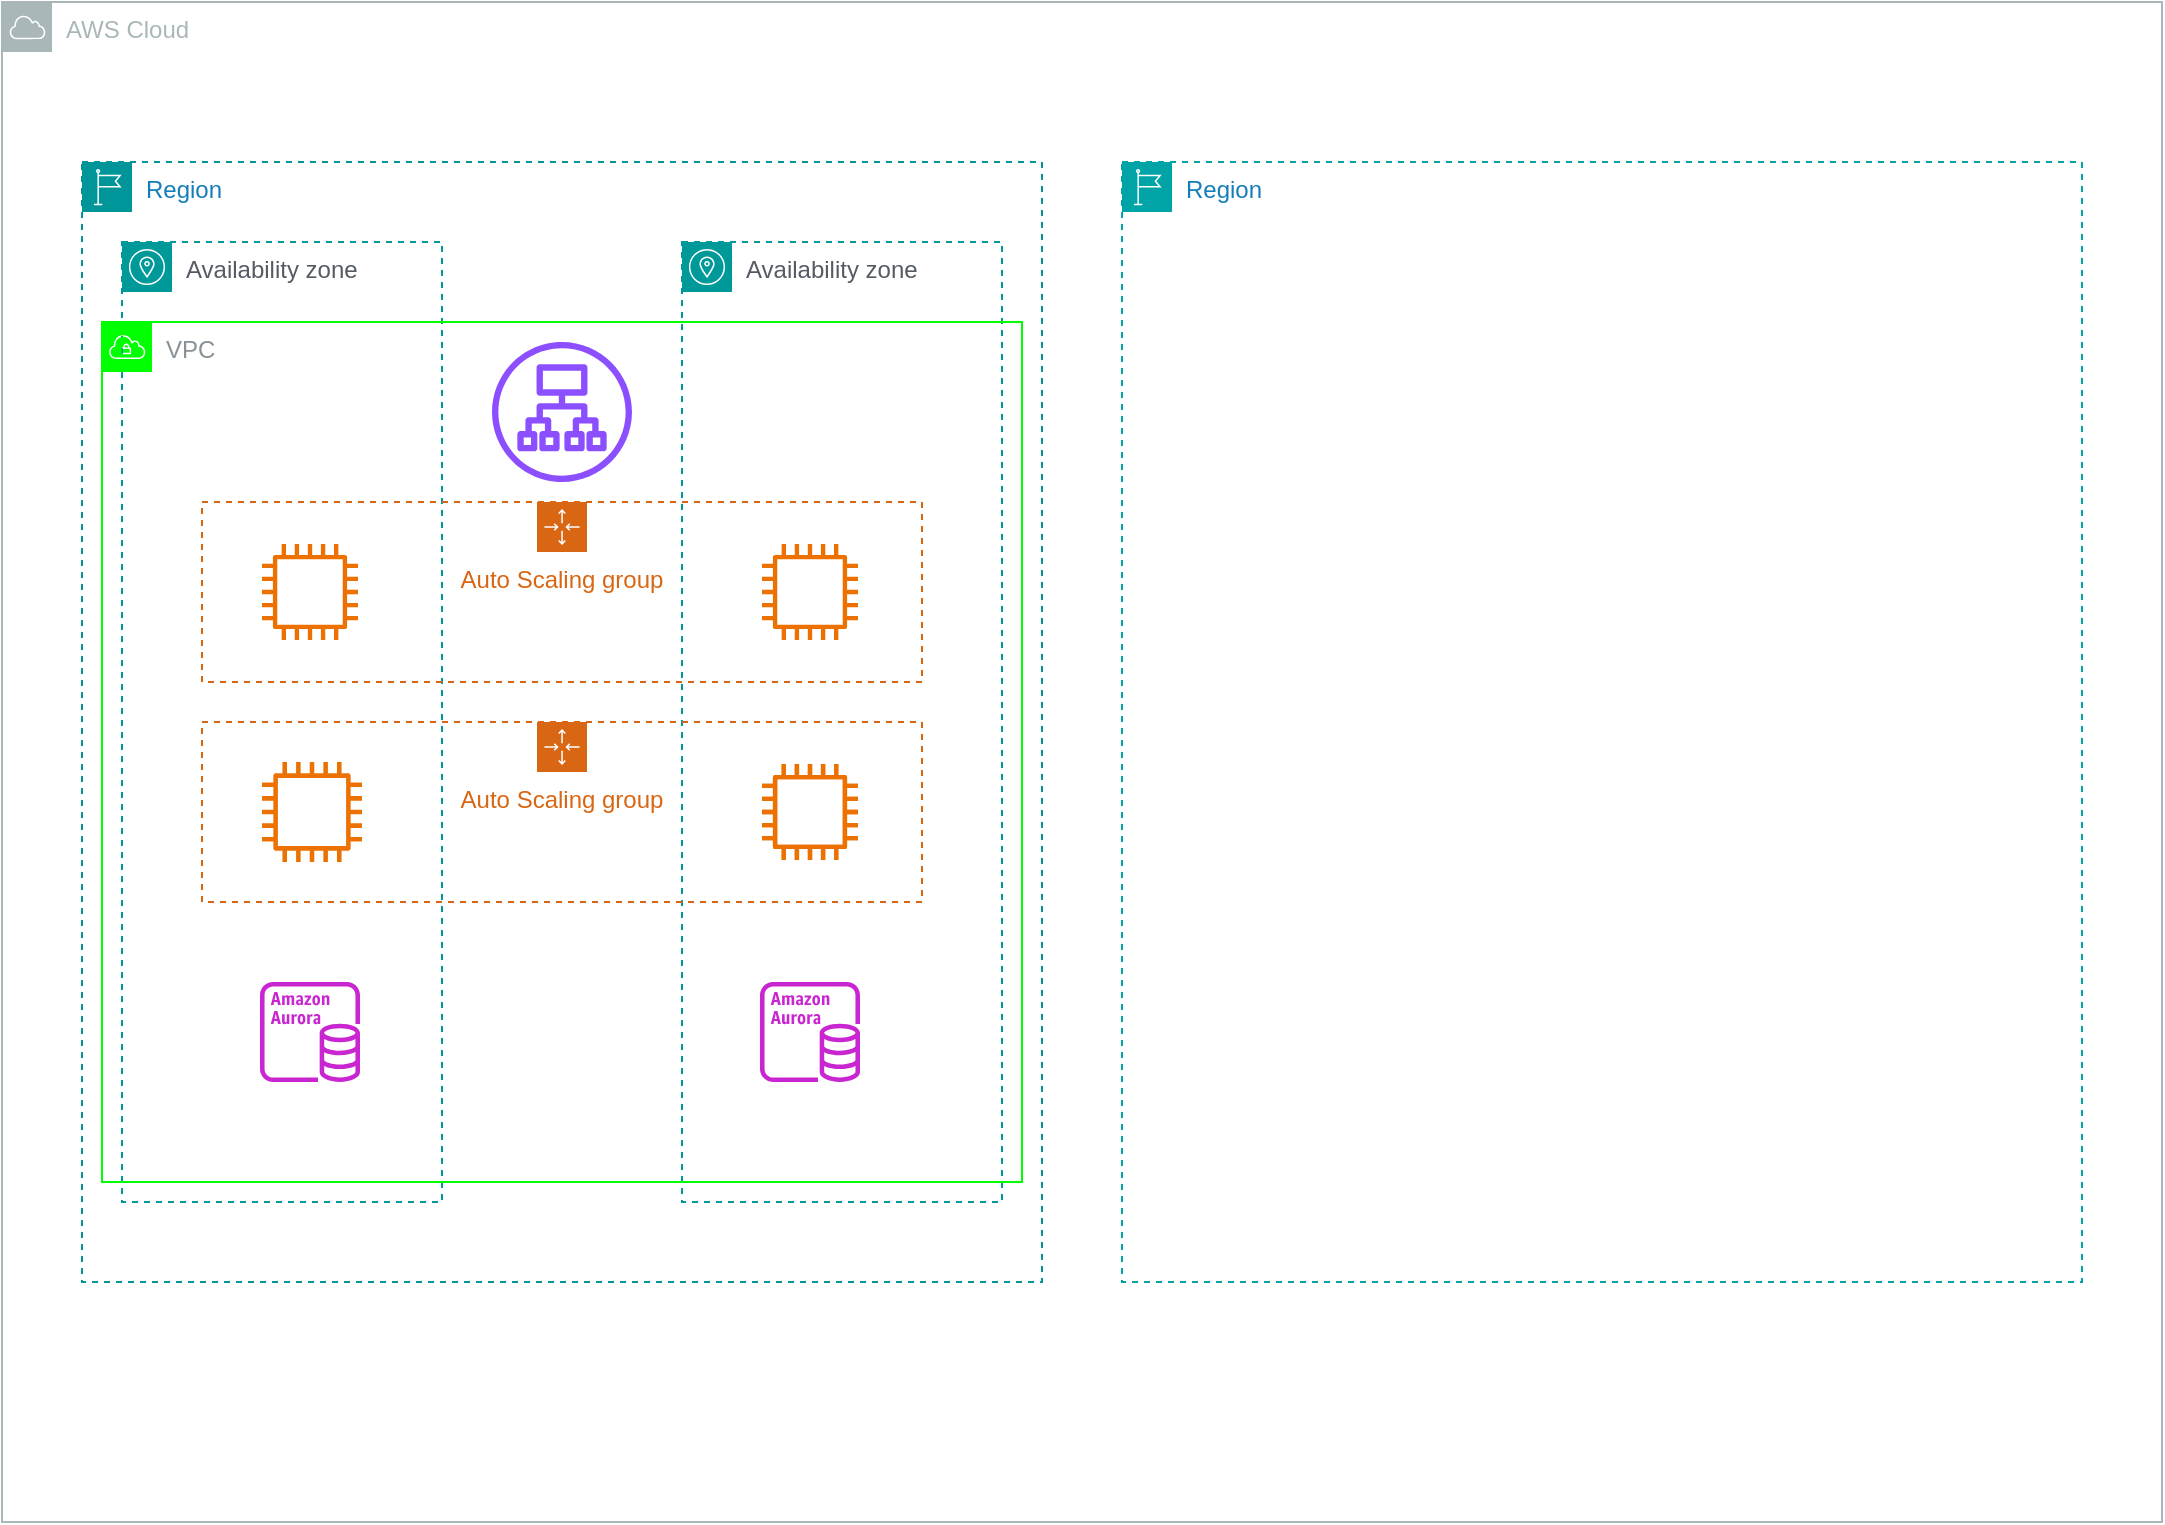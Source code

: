 <mxfile version="26.0.9">
  <diagram id="Ht1M8jgEwFfnCIfOTk4-" name="Page-1">
    <mxGraphModel dx="1179" dy="677" grid="1" gridSize="10" guides="1" tooltips="1" connect="1" arrows="1" fold="1" page="1" pageScale="1" pageWidth="1169" pageHeight="827" math="0" shadow="0">
      <root>
        <mxCell id="0" />
        <mxCell id="1" parent="0" />
        <mxCell id="k2_EYJfmbDAaRRa0eIYZ-1" value="AWS Cloud" style="sketch=0;outlineConnect=0;gradientColor=none;html=1;whiteSpace=wrap;fontSize=12;fontStyle=0;shape=mxgraph.aws4.group;grIcon=mxgraph.aws4.group_aws_cloud;strokeColor=#AAB7B8;fillColor=none;verticalAlign=top;align=left;spacingLeft=30;fontColor=#AAB7B8;dashed=0;" vertex="1" parent="1">
          <mxGeometry x="40" y="40" width="1080" height="760" as="geometry" />
        </mxCell>
        <mxCell id="k2_EYJfmbDAaRRa0eIYZ-25" value="Region" style="points=[[0,0],[0.25,0],[0.5,0],[0.75,0],[1,0],[1,0.25],[1,0.5],[1,0.75],[1,1],[0.75,1],[0.5,1],[0.25,1],[0,1],[0,0.75],[0,0.5],[0,0.25]];outlineConnect=0;gradientColor=none;html=1;whiteSpace=wrap;fontSize=12;fontStyle=0;container=1;pointerEvents=0;collapsible=0;recursiveResize=0;shape=mxgraph.aws4.group;grIcon=mxgraph.aws4.group_region;strokeColor=light-dark(#009699, #0f9c9e);fillColor=none;verticalAlign=top;align=left;spacingLeft=30;fontColor=#147EBA;dashed=1;" vertex="1" parent="1">
          <mxGeometry x="80" y="120" width="480" height="560" as="geometry" />
        </mxCell>
        <mxCell id="k2_EYJfmbDAaRRa0eIYZ-27" value="Availability zone" style="sketch=0;outlineConnect=0;gradientColor=none;html=1;whiteSpace=wrap;fontSize=12;fontStyle=0;shape=mxgraph.aws4.group;grIcon=mxgraph.aws4.group_availability_zone;strokeColor=#009999;fillColor=none;verticalAlign=top;align=left;spacingLeft=30;fontColor=#545B64;dashed=1;" vertex="1" parent="k2_EYJfmbDAaRRa0eIYZ-25">
          <mxGeometry x="20" y="40" width="160" height="480" as="geometry" />
        </mxCell>
        <mxCell id="k2_EYJfmbDAaRRa0eIYZ-30" value="Availability zone" style="sketch=0;outlineConnect=0;gradientColor=none;html=1;whiteSpace=wrap;fontSize=12;fontStyle=0;shape=mxgraph.aws4.group;grIcon=mxgraph.aws4.group_availability_zone;strokeColor=#009999;fillColor=none;verticalAlign=top;align=left;spacingLeft=30;fontColor=#545B64;dashed=1;" vertex="1" parent="k2_EYJfmbDAaRRa0eIYZ-25">
          <mxGeometry x="300" y="40" width="160" height="480" as="geometry" />
        </mxCell>
        <mxCell id="k2_EYJfmbDAaRRa0eIYZ-31" value="VPC" style="sketch=0;outlineConnect=0;gradientColor=none;html=1;whiteSpace=wrap;fontSize=12;fontStyle=0;shape=mxgraph.aws4.group;grIcon=mxgraph.aws4.group_vpc;strokeColor=#00FF00;fillColor=none;verticalAlign=top;align=left;spacingLeft=30;fontColor=#879196;dashed=0;" vertex="1" parent="k2_EYJfmbDAaRRa0eIYZ-25">
          <mxGeometry x="10" y="80" width="460" height="430" as="geometry" />
        </mxCell>
        <mxCell id="k2_EYJfmbDAaRRa0eIYZ-35" value="" style="sketch=0;outlineConnect=0;fontColor=#232F3E;gradientColor=none;fillColor=#8C4FFF;strokeColor=none;dashed=0;verticalLabelPosition=bottom;verticalAlign=top;align=center;html=1;fontSize=12;fontStyle=0;aspect=fixed;pointerEvents=1;shape=mxgraph.aws4.application_load_balancer;" vertex="1" parent="k2_EYJfmbDAaRRa0eIYZ-25">
          <mxGeometry x="205" y="90" width="70" height="70" as="geometry" />
        </mxCell>
        <mxCell id="k2_EYJfmbDAaRRa0eIYZ-37" value="Auto Scaling group" style="points=[[0,0],[0.25,0],[0.5,0],[0.75,0],[1,0],[1,0.25],[1,0.5],[1,0.75],[1,1],[0.75,1],[0.5,1],[0.25,1],[0,1],[0,0.75],[0,0.5],[0,0.25]];outlineConnect=0;gradientColor=none;html=1;whiteSpace=wrap;fontSize=12;fontStyle=0;container=1;pointerEvents=0;collapsible=0;recursiveResize=0;shape=mxgraph.aws4.groupCenter;grIcon=mxgraph.aws4.group_auto_scaling_group;grStroke=1;strokeColor=#D86613;fillColor=none;verticalAlign=top;align=center;fontColor=#D86613;dashed=1;spacingTop=25;direction=east;movableLabel=1;" vertex="1" parent="k2_EYJfmbDAaRRa0eIYZ-25">
          <mxGeometry x="60" y="170" width="360" height="90" as="geometry" />
        </mxCell>
        <mxCell id="k2_EYJfmbDAaRRa0eIYZ-43" value="" style="sketch=0;outlineConnect=0;fontColor=#232F3E;gradientColor=none;fillColor=#ED7100;strokeColor=none;dashed=0;verticalLabelPosition=bottom;verticalAlign=top;align=center;html=1;fontSize=12;fontStyle=0;aspect=fixed;pointerEvents=1;shape=mxgraph.aws4.instance2;" vertex="1" parent="k2_EYJfmbDAaRRa0eIYZ-37">
          <mxGeometry x="280" y="21" width="48" height="48" as="geometry" />
        </mxCell>
        <mxCell id="k2_EYJfmbDAaRRa0eIYZ-40" value="" style="sketch=0;outlineConnect=0;fontColor=#232F3E;gradientColor=none;fillColor=#ED7100;strokeColor=none;dashed=0;verticalLabelPosition=bottom;verticalAlign=top;align=center;html=1;fontSize=12;fontStyle=0;aspect=fixed;pointerEvents=1;shape=mxgraph.aws4.instance2;" vertex="1" parent="k2_EYJfmbDAaRRa0eIYZ-25">
          <mxGeometry x="90" y="191" width="48" height="48" as="geometry" />
        </mxCell>
        <mxCell id="k2_EYJfmbDAaRRa0eIYZ-41" value="" style="sketch=0;outlineConnect=0;fontColor=#232F3E;gradientColor=none;fillColor=#ED7100;strokeColor=none;dashed=0;verticalLabelPosition=bottom;verticalAlign=top;align=center;html=1;fontSize=12;fontStyle=0;aspect=fixed;pointerEvents=1;shape=mxgraph.aws4.instance2;" vertex="1" parent="k2_EYJfmbDAaRRa0eIYZ-25">
          <mxGeometry x="90" y="300" width="50" height="50" as="geometry" />
        </mxCell>
        <mxCell id="k2_EYJfmbDAaRRa0eIYZ-44" value="" style="sketch=0;outlineConnect=0;fontColor=#232F3E;gradientColor=none;fillColor=#ED7100;strokeColor=none;dashed=0;verticalLabelPosition=bottom;verticalAlign=top;align=center;html=1;fontSize=12;fontStyle=0;aspect=fixed;pointerEvents=1;shape=mxgraph.aws4.instance2;" vertex="1" parent="k2_EYJfmbDAaRRa0eIYZ-25">
          <mxGeometry x="340" y="301" width="48" height="48" as="geometry" />
        </mxCell>
        <mxCell id="k2_EYJfmbDAaRRa0eIYZ-45" value="Auto Scaling group" style="points=[[0,0],[0.25,0],[0.5,0],[0.75,0],[1,0],[1,0.25],[1,0.5],[1,0.75],[1,1],[0.75,1],[0.5,1],[0.25,1],[0,1],[0,0.75],[0,0.5],[0,0.25]];outlineConnect=0;gradientColor=none;html=1;whiteSpace=wrap;fontSize=12;fontStyle=0;container=1;pointerEvents=0;collapsible=0;recursiveResize=0;shape=mxgraph.aws4.groupCenter;grIcon=mxgraph.aws4.group_auto_scaling_group;grStroke=1;strokeColor=#D86613;fillColor=none;verticalAlign=top;align=center;fontColor=#D86613;dashed=1;spacingTop=25;direction=east;movableLabel=1;" vertex="1" parent="k2_EYJfmbDAaRRa0eIYZ-25">
          <mxGeometry x="60" y="280" width="360" height="90" as="geometry" />
        </mxCell>
        <mxCell id="k2_EYJfmbDAaRRa0eIYZ-46" value="" style="sketch=0;outlineConnect=0;fontColor=#232F3E;gradientColor=none;fillColor=#ED7100;strokeColor=none;dashed=0;verticalLabelPosition=bottom;verticalAlign=top;align=center;html=1;fontSize=12;fontStyle=0;aspect=fixed;pointerEvents=1;shape=mxgraph.aws4.instance2;" vertex="1" parent="k2_EYJfmbDAaRRa0eIYZ-45">
          <mxGeometry x="280" y="21" width="48" height="48" as="geometry" />
        </mxCell>
        <mxCell id="k2_EYJfmbDAaRRa0eIYZ-48" value="" style="sketch=0;outlineConnect=0;fontColor=#232F3E;gradientColor=none;fillColor=#C925D1;strokeColor=none;dashed=0;verticalLabelPosition=bottom;verticalAlign=top;align=center;html=1;fontSize=12;fontStyle=0;aspect=fixed;pointerEvents=1;shape=mxgraph.aws4.aurora_instance;" vertex="1" parent="k2_EYJfmbDAaRRa0eIYZ-25">
          <mxGeometry x="89" y="410" width="50" height="50" as="geometry" />
        </mxCell>
        <mxCell id="k2_EYJfmbDAaRRa0eIYZ-49" value="" style="sketch=0;outlineConnect=0;fontColor=#232F3E;gradientColor=none;fillColor=#C925D1;strokeColor=none;dashed=0;verticalLabelPosition=bottom;verticalAlign=top;align=center;html=1;fontSize=12;fontStyle=0;aspect=fixed;pointerEvents=1;shape=mxgraph.aws4.aurora_instance;" vertex="1" parent="k2_EYJfmbDAaRRa0eIYZ-25">
          <mxGeometry x="339" y="410" width="50" height="50" as="geometry" />
        </mxCell>
        <mxCell id="k2_EYJfmbDAaRRa0eIYZ-26" value="Region" style="points=[[0,0],[0.25,0],[0.5,0],[0.75,0],[1,0],[1,0.25],[1,0.5],[1,0.75],[1,1],[0.75,1],[0.5,1],[0.25,1],[0,1],[0,0.75],[0,0.5],[0,0.25]];outlineConnect=0;gradientColor=none;html=1;whiteSpace=wrap;fontSize=12;fontStyle=0;container=1;pointerEvents=0;collapsible=0;recursiveResize=0;shape=mxgraph.aws4.group;grIcon=mxgraph.aws4.group_region;strokeColor=#00A4A6;fillColor=none;verticalAlign=top;align=left;spacingLeft=30;fontColor=#147EBA;dashed=1;" vertex="1" parent="1">
          <mxGeometry x="600" y="120" width="480" height="560" as="geometry" />
        </mxCell>
      </root>
    </mxGraphModel>
  </diagram>
</mxfile>
